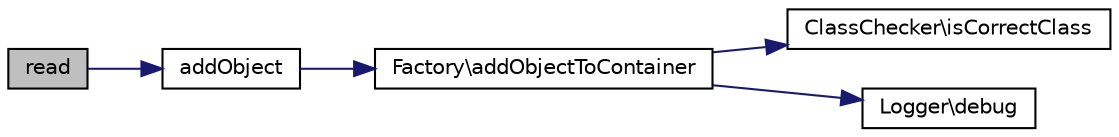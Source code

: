 digraph "read"
{
  edge [fontname="Helvetica",fontsize="10",labelfontname="Helvetica",labelfontsize="10"];
  node [fontname="Helvetica",fontsize="10",shape=record];
  rankdir="LR";
  Node1 [label="read",height=0.2,width=0.4,color="black", fillcolor="grey75", style="filled" fontcolor="black"];
  Node1 -> Node2 [color="midnightblue",fontsize="10",style="solid",fontname="Helvetica"];
  Node2 [label="addObject",height=0.2,width=0.4,color="black", fillcolor="white", style="filled",URL="$class_array_configuration_reader.html#ab10a1fa095c486bea43aadd057baaf78"];
  Node2 -> Node3 [color="midnightblue",fontsize="10",style="solid",fontname="Helvetica"];
  Node3 [label="Factory\\addObjectToContainer",height=0.2,width=0.4,color="black", fillcolor="white", style="filled",URL="$class_factory.html#a6987b05993ea9cf488ff8224f08f7cc8"];
  Node3 -> Node4 [color="midnightblue",fontsize="10",style="solid",fontname="Helvetica"];
  Node4 [label="ClassChecker\\isCorrectClass",height=0.2,width=0.4,color="black", fillcolor="white", style="filled",URL="$class_class_checker.html#ad449e0be2684440b920a238a3b8989be"];
  Node3 -> Node5 [color="midnightblue",fontsize="10",style="solid",fontname="Helvetica"];
  Node5 [label="Logger\\debug",height=0.2,width=0.4,color="black", fillcolor="white", style="filled",URL="$class_logger.html#a5db1ff3070f42cb16f69a8fd8bc28312"];
}
